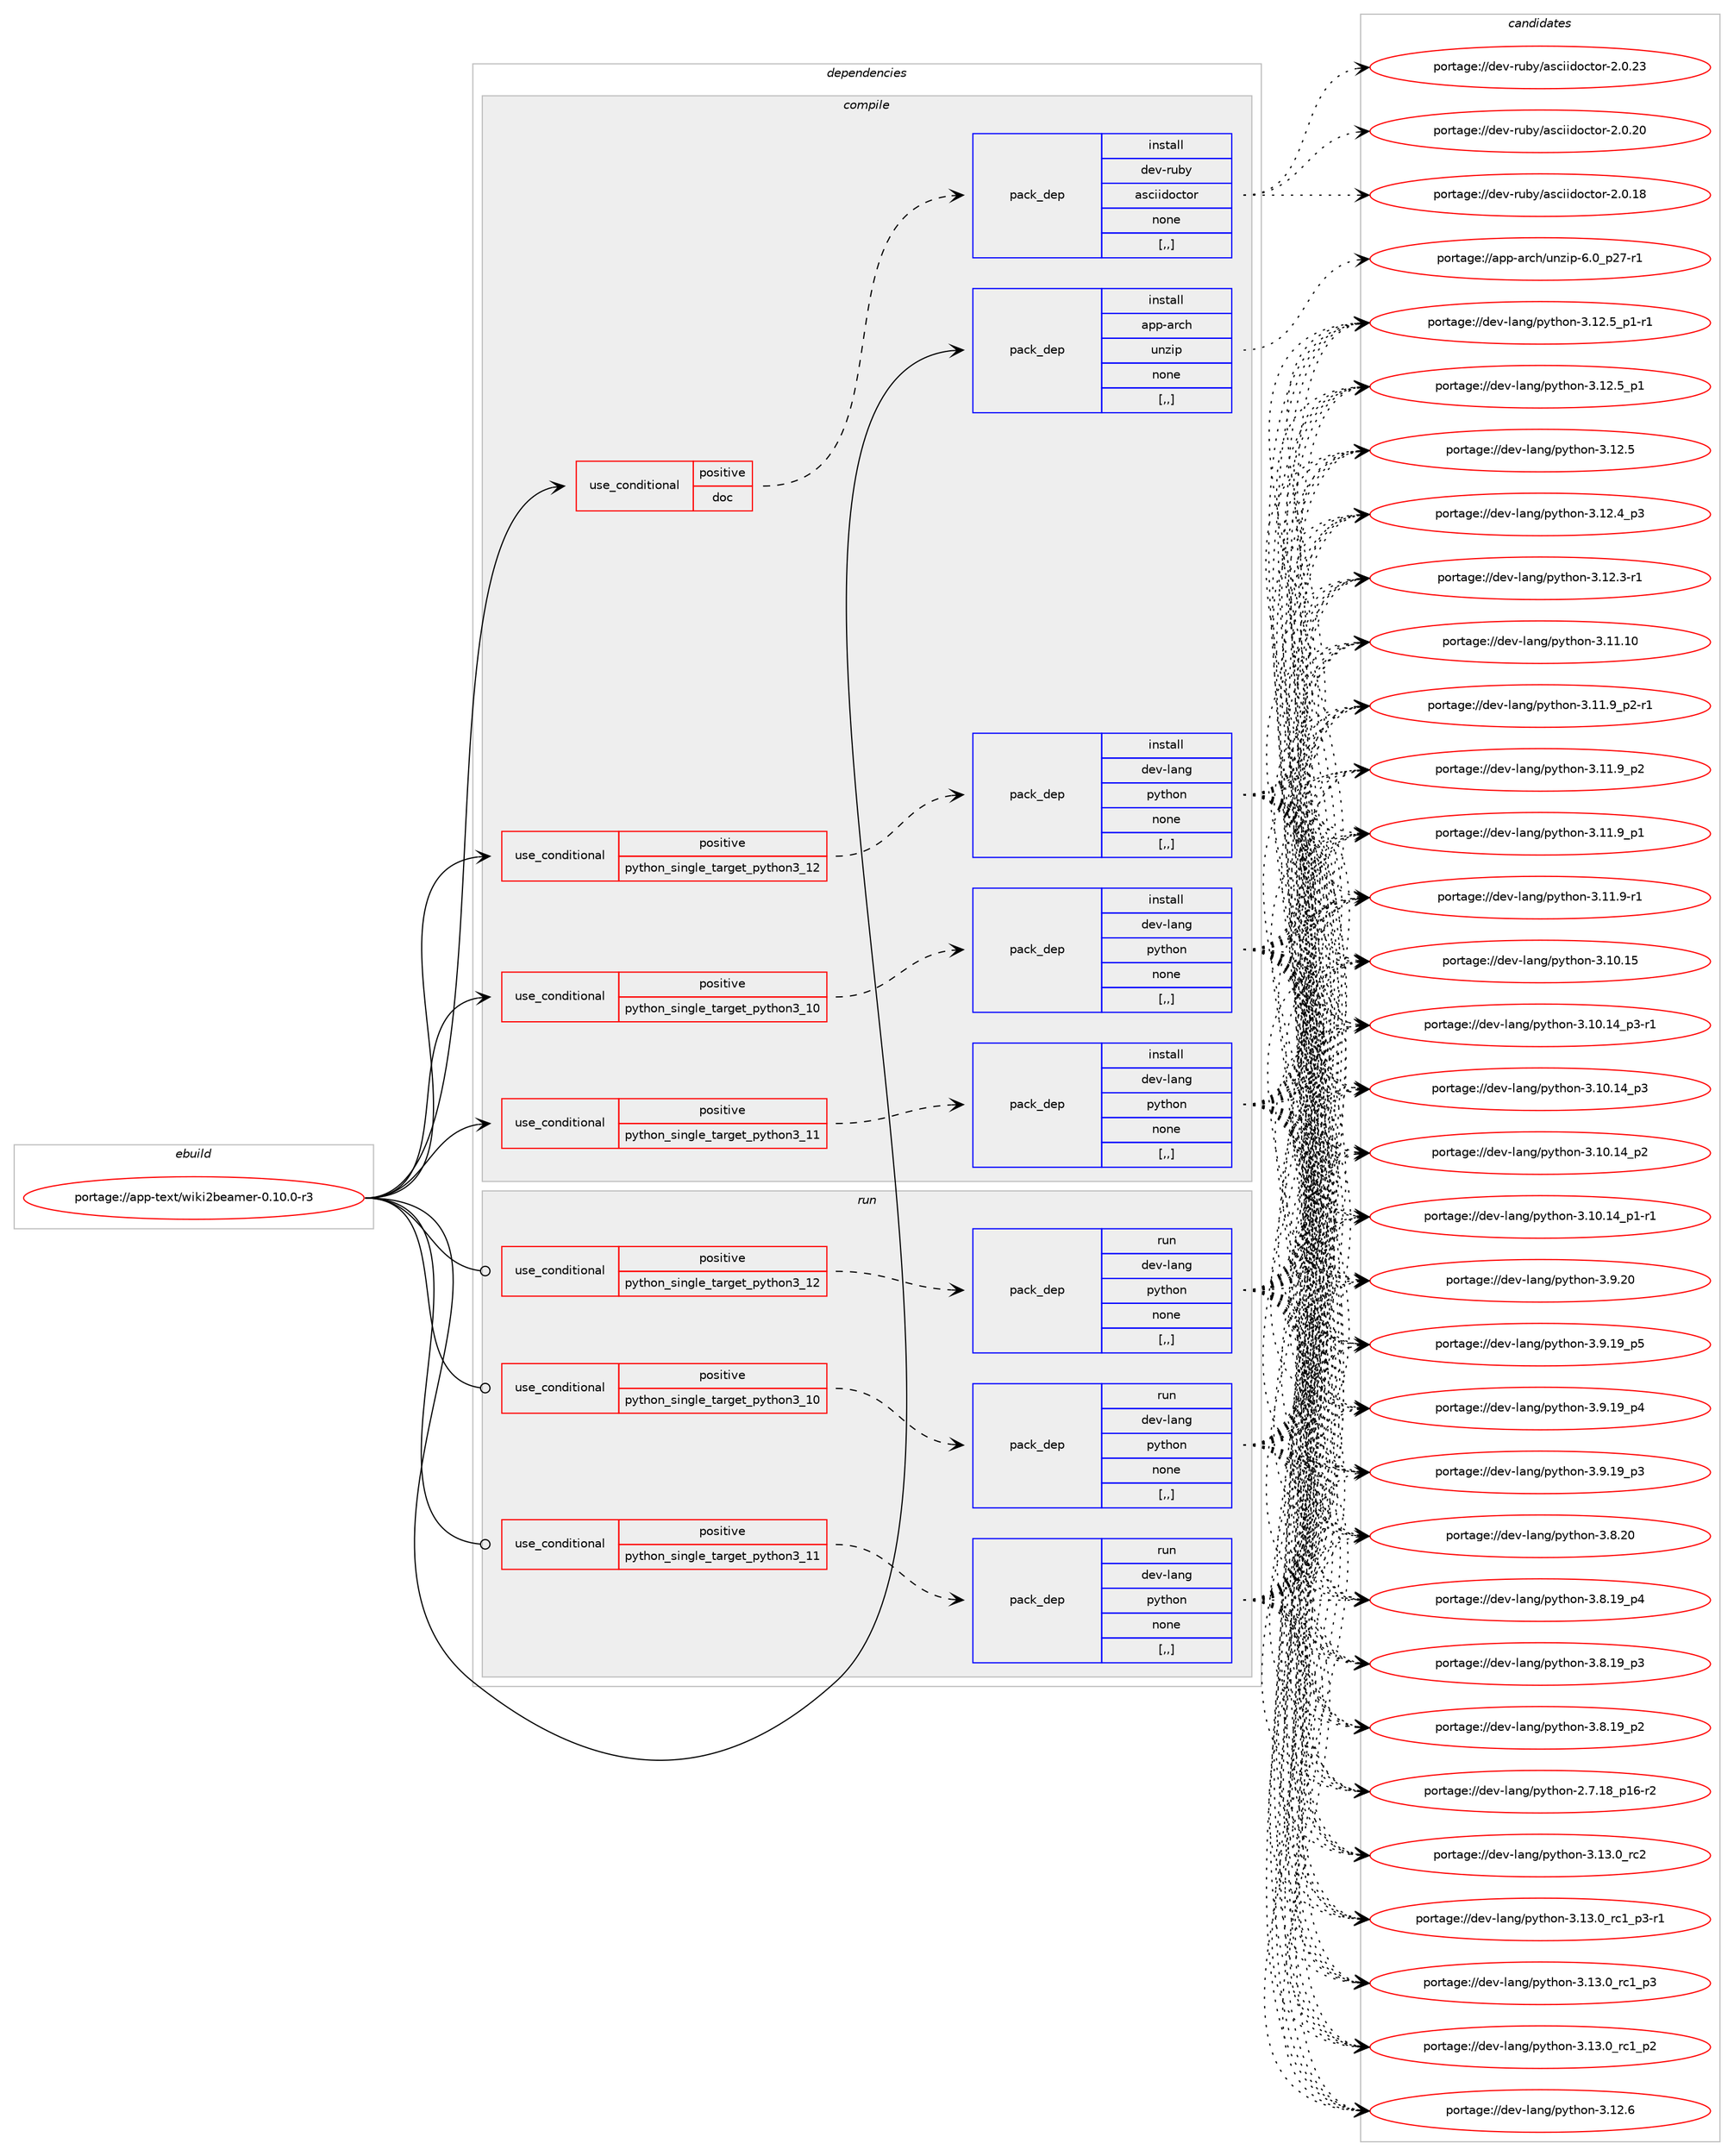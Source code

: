 digraph prolog {

# *************
# Graph options
# *************

newrank=true;
concentrate=true;
compound=true;
graph [rankdir=LR,fontname=Helvetica,fontsize=10,ranksep=1.5];#, ranksep=2.5, nodesep=0.2];
edge  [arrowhead=vee];
node  [fontname=Helvetica,fontsize=10];

# **********
# The ebuild
# **********

subgraph cluster_leftcol {
color=gray;
label=<<i>ebuild</i>>;
id [label="portage://app-text/wiki2beamer-0.10.0-r3", color=red, width=4, href="../app-text/wiki2beamer-0.10.0-r3.svg"];
}

# ****************
# The dependencies
# ****************

subgraph cluster_midcol {
color=gray;
label=<<i>dependencies</i>>;
subgraph cluster_compile {
fillcolor="#eeeeee";
style=filled;
label=<<i>compile</i>>;
subgraph cond146011 {
dependency553511 [label=<<TABLE BORDER="0" CELLBORDER="1" CELLSPACING="0" CELLPADDING="4"><TR><TD ROWSPAN="3" CELLPADDING="10">use_conditional</TD></TR><TR><TD>positive</TD></TR><TR><TD>doc</TD></TR></TABLE>>, shape=none, color=red];
subgraph pack403390 {
dependency553512 [label=<<TABLE BORDER="0" CELLBORDER="1" CELLSPACING="0" CELLPADDING="4" WIDTH="220"><TR><TD ROWSPAN="6" CELLPADDING="30">pack_dep</TD></TR><TR><TD WIDTH="110">install</TD></TR><TR><TD>dev-ruby</TD></TR><TR><TD>asciidoctor</TD></TR><TR><TD>none</TD></TR><TR><TD>[,,]</TD></TR></TABLE>>, shape=none, color=blue];
}
dependency553511:e -> dependency553512:w [weight=20,style="dashed",arrowhead="vee"];
}
id:e -> dependency553511:w [weight=20,style="solid",arrowhead="vee"];
subgraph cond146012 {
dependency553513 [label=<<TABLE BORDER="0" CELLBORDER="1" CELLSPACING="0" CELLPADDING="4"><TR><TD ROWSPAN="3" CELLPADDING="10">use_conditional</TD></TR><TR><TD>positive</TD></TR><TR><TD>python_single_target_python3_10</TD></TR></TABLE>>, shape=none, color=red];
subgraph pack403391 {
dependency553514 [label=<<TABLE BORDER="0" CELLBORDER="1" CELLSPACING="0" CELLPADDING="4" WIDTH="220"><TR><TD ROWSPAN="6" CELLPADDING="30">pack_dep</TD></TR><TR><TD WIDTH="110">install</TD></TR><TR><TD>dev-lang</TD></TR><TR><TD>python</TD></TR><TR><TD>none</TD></TR><TR><TD>[,,]</TD></TR></TABLE>>, shape=none, color=blue];
}
dependency553513:e -> dependency553514:w [weight=20,style="dashed",arrowhead="vee"];
}
id:e -> dependency553513:w [weight=20,style="solid",arrowhead="vee"];
subgraph cond146013 {
dependency553515 [label=<<TABLE BORDER="0" CELLBORDER="1" CELLSPACING="0" CELLPADDING="4"><TR><TD ROWSPAN="3" CELLPADDING="10">use_conditional</TD></TR><TR><TD>positive</TD></TR><TR><TD>python_single_target_python3_11</TD></TR></TABLE>>, shape=none, color=red];
subgraph pack403392 {
dependency553516 [label=<<TABLE BORDER="0" CELLBORDER="1" CELLSPACING="0" CELLPADDING="4" WIDTH="220"><TR><TD ROWSPAN="6" CELLPADDING="30">pack_dep</TD></TR><TR><TD WIDTH="110">install</TD></TR><TR><TD>dev-lang</TD></TR><TR><TD>python</TD></TR><TR><TD>none</TD></TR><TR><TD>[,,]</TD></TR></TABLE>>, shape=none, color=blue];
}
dependency553515:e -> dependency553516:w [weight=20,style="dashed",arrowhead="vee"];
}
id:e -> dependency553515:w [weight=20,style="solid",arrowhead="vee"];
subgraph cond146014 {
dependency553517 [label=<<TABLE BORDER="0" CELLBORDER="1" CELLSPACING="0" CELLPADDING="4"><TR><TD ROWSPAN="3" CELLPADDING="10">use_conditional</TD></TR><TR><TD>positive</TD></TR><TR><TD>python_single_target_python3_12</TD></TR></TABLE>>, shape=none, color=red];
subgraph pack403393 {
dependency553518 [label=<<TABLE BORDER="0" CELLBORDER="1" CELLSPACING="0" CELLPADDING="4" WIDTH="220"><TR><TD ROWSPAN="6" CELLPADDING="30">pack_dep</TD></TR><TR><TD WIDTH="110">install</TD></TR><TR><TD>dev-lang</TD></TR><TR><TD>python</TD></TR><TR><TD>none</TD></TR><TR><TD>[,,]</TD></TR></TABLE>>, shape=none, color=blue];
}
dependency553517:e -> dependency553518:w [weight=20,style="dashed",arrowhead="vee"];
}
id:e -> dependency553517:w [weight=20,style="solid",arrowhead="vee"];
subgraph pack403394 {
dependency553519 [label=<<TABLE BORDER="0" CELLBORDER="1" CELLSPACING="0" CELLPADDING="4" WIDTH="220"><TR><TD ROWSPAN="6" CELLPADDING="30">pack_dep</TD></TR><TR><TD WIDTH="110">install</TD></TR><TR><TD>app-arch</TD></TR><TR><TD>unzip</TD></TR><TR><TD>none</TD></TR><TR><TD>[,,]</TD></TR></TABLE>>, shape=none, color=blue];
}
id:e -> dependency553519:w [weight=20,style="solid",arrowhead="vee"];
}
subgraph cluster_compileandrun {
fillcolor="#eeeeee";
style=filled;
label=<<i>compile and run</i>>;
}
subgraph cluster_run {
fillcolor="#eeeeee";
style=filled;
label=<<i>run</i>>;
subgraph cond146015 {
dependency553520 [label=<<TABLE BORDER="0" CELLBORDER="1" CELLSPACING="0" CELLPADDING="4"><TR><TD ROWSPAN="3" CELLPADDING="10">use_conditional</TD></TR><TR><TD>positive</TD></TR><TR><TD>python_single_target_python3_10</TD></TR></TABLE>>, shape=none, color=red];
subgraph pack403395 {
dependency553521 [label=<<TABLE BORDER="0" CELLBORDER="1" CELLSPACING="0" CELLPADDING="4" WIDTH="220"><TR><TD ROWSPAN="6" CELLPADDING="30">pack_dep</TD></TR><TR><TD WIDTH="110">run</TD></TR><TR><TD>dev-lang</TD></TR><TR><TD>python</TD></TR><TR><TD>none</TD></TR><TR><TD>[,,]</TD></TR></TABLE>>, shape=none, color=blue];
}
dependency553520:e -> dependency553521:w [weight=20,style="dashed",arrowhead="vee"];
}
id:e -> dependency553520:w [weight=20,style="solid",arrowhead="odot"];
subgraph cond146016 {
dependency553522 [label=<<TABLE BORDER="0" CELLBORDER="1" CELLSPACING="0" CELLPADDING="4"><TR><TD ROWSPAN="3" CELLPADDING="10">use_conditional</TD></TR><TR><TD>positive</TD></TR><TR><TD>python_single_target_python3_11</TD></TR></TABLE>>, shape=none, color=red];
subgraph pack403396 {
dependency553523 [label=<<TABLE BORDER="0" CELLBORDER="1" CELLSPACING="0" CELLPADDING="4" WIDTH="220"><TR><TD ROWSPAN="6" CELLPADDING="30">pack_dep</TD></TR><TR><TD WIDTH="110">run</TD></TR><TR><TD>dev-lang</TD></TR><TR><TD>python</TD></TR><TR><TD>none</TD></TR><TR><TD>[,,]</TD></TR></TABLE>>, shape=none, color=blue];
}
dependency553522:e -> dependency553523:w [weight=20,style="dashed",arrowhead="vee"];
}
id:e -> dependency553522:w [weight=20,style="solid",arrowhead="odot"];
subgraph cond146017 {
dependency553524 [label=<<TABLE BORDER="0" CELLBORDER="1" CELLSPACING="0" CELLPADDING="4"><TR><TD ROWSPAN="3" CELLPADDING="10">use_conditional</TD></TR><TR><TD>positive</TD></TR><TR><TD>python_single_target_python3_12</TD></TR></TABLE>>, shape=none, color=red];
subgraph pack403397 {
dependency553525 [label=<<TABLE BORDER="0" CELLBORDER="1" CELLSPACING="0" CELLPADDING="4" WIDTH="220"><TR><TD ROWSPAN="6" CELLPADDING="30">pack_dep</TD></TR><TR><TD WIDTH="110">run</TD></TR><TR><TD>dev-lang</TD></TR><TR><TD>python</TD></TR><TR><TD>none</TD></TR><TR><TD>[,,]</TD></TR></TABLE>>, shape=none, color=blue];
}
dependency553524:e -> dependency553525:w [weight=20,style="dashed",arrowhead="vee"];
}
id:e -> dependency553524:w [weight=20,style="solid",arrowhead="odot"];
}
}

# **************
# The candidates
# **************

subgraph cluster_choices {
rank=same;
color=gray;
label=<<i>candidates</i>>;

subgraph choice403390 {
color=black;
nodesep=1;
choice10010111845114117981214797115991051051001119911611111445504648465051 [label="portage://dev-ruby/asciidoctor-2.0.23", color=red, width=4,href="../dev-ruby/asciidoctor-2.0.23.svg"];
choice10010111845114117981214797115991051051001119911611111445504648465048 [label="portage://dev-ruby/asciidoctor-2.0.20", color=red, width=4,href="../dev-ruby/asciidoctor-2.0.20.svg"];
choice10010111845114117981214797115991051051001119911611111445504648464956 [label="portage://dev-ruby/asciidoctor-2.0.18", color=red, width=4,href="../dev-ruby/asciidoctor-2.0.18.svg"];
dependency553512:e -> choice10010111845114117981214797115991051051001119911611111445504648465051:w [style=dotted,weight="100"];
dependency553512:e -> choice10010111845114117981214797115991051051001119911611111445504648465048:w [style=dotted,weight="100"];
dependency553512:e -> choice10010111845114117981214797115991051051001119911611111445504648464956:w [style=dotted,weight="100"];
}
subgraph choice403391 {
color=black;
nodesep=1;
choice10010111845108971101034711212111610411111045514649514648951149950 [label="portage://dev-lang/python-3.13.0_rc2", color=red, width=4,href="../dev-lang/python-3.13.0_rc2.svg"];
choice1001011184510897110103471121211161041111104551464951464895114994995112514511449 [label="portage://dev-lang/python-3.13.0_rc1_p3-r1", color=red, width=4,href="../dev-lang/python-3.13.0_rc1_p3-r1.svg"];
choice100101118451089711010347112121116104111110455146495146489511499499511251 [label="portage://dev-lang/python-3.13.0_rc1_p3", color=red, width=4,href="../dev-lang/python-3.13.0_rc1_p3.svg"];
choice100101118451089711010347112121116104111110455146495146489511499499511250 [label="portage://dev-lang/python-3.13.0_rc1_p2", color=red, width=4,href="../dev-lang/python-3.13.0_rc1_p2.svg"];
choice10010111845108971101034711212111610411111045514649504654 [label="portage://dev-lang/python-3.12.6", color=red, width=4,href="../dev-lang/python-3.12.6.svg"];
choice1001011184510897110103471121211161041111104551464950465395112494511449 [label="portage://dev-lang/python-3.12.5_p1-r1", color=red, width=4,href="../dev-lang/python-3.12.5_p1-r1.svg"];
choice100101118451089711010347112121116104111110455146495046539511249 [label="portage://dev-lang/python-3.12.5_p1", color=red, width=4,href="../dev-lang/python-3.12.5_p1.svg"];
choice10010111845108971101034711212111610411111045514649504653 [label="portage://dev-lang/python-3.12.5", color=red, width=4,href="../dev-lang/python-3.12.5.svg"];
choice100101118451089711010347112121116104111110455146495046529511251 [label="portage://dev-lang/python-3.12.4_p3", color=red, width=4,href="../dev-lang/python-3.12.4_p3.svg"];
choice100101118451089711010347112121116104111110455146495046514511449 [label="portage://dev-lang/python-3.12.3-r1", color=red, width=4,href="../dev-lang/python-3.12.3-r1.svg"];
choice1001011184510897110103471121211161041111104551464949464948 [label="portage://dev-lang/python-3.11.10", color=red, width=4,href="../dev-lang/python-3.11.10.svg"];
choice1001011184510897110103471121211161041111104551464949465795112504511449 [label="portage://dev-lang/python-3.11.9_p2-r1", color=red, width=4,href="../dev-lang/python-3.11.9_p2-r1.svg"];
choice100101118451089711010347112121116104111110455146494946579511250 [label="portage://dev-lang/python-3.11.9_p2", color=red, width=4,href="../dev-lang/python-3.11.9_p2.svg"];
choice100101118451089711010347112121116104111110455146494946579511249 [label="portage://dev-lang/python-3.11.9_p1", color=red, width=4,href="../dev-lang/python-3.11.9_p1.svg"];
choice100101118451089711010347112121116104111110455146494946574511449 [label="portage://dev-lang/python-3.11.9-r1", color=red, width=4,href="../dev-lang/python-3.11.9-r1.svg"];
choice1001011184510897110103471121211161041111104551464948464953 [label="portage://dev-lang/python-3.10.15", color=red, width=4,href="../dev-lang/python-3.10.15.svg"];
choice100101118451089711010347112121116104111110455146494846495295112514511449 [label="portage://dev-lang/python-3.10.14_p3-r1", color=red, width=4,href="../dev-lang/python-3.10.14_p3-r1.svg"];
choice10010111845108971101034711212111610411111045514649484649529511251 [label="portage://dev-lang/python-3.10.14_p3", color=red, width=4,href="../dev-lang/python-3.10.14_p3.svg"];
choice10010111845108971101034711212111610411111045514649484649529511250 [label="portage://dev-lang/python-3.10.14_p2", color=red, width=4,href="../dev-lang/python-3.10.14_p2.svg"];
choice100101118451089711010347112121116104111110455146494846495295112494511449 [label="portage://dev-lang/python-3.10.14_p1-r1", color=red, width=4,href="../dev-lang/python-3.10.14_p1-r1.svg"];
choice10010111845108971101034711212111610411111045514657465048 [label="portage://dev-lang/python-3.9.20", color=red, width=4,href="../dev-lang/python-3.9.20.svg"];
choice100101118451089711010347112121116104111110455146574649579511253 [label="portage://dev-lang/python-3.9.19_p5", color=red, width=4,href="../dev-lang/python-3.9.19_p5.svg"];
choice100101118451089711010347112121116104111110455146574649579511252 [label="portage://dev-lang/python-3.9.19_p4", color=red, width=4,href="../dev-lang/python-3.9.19_p4.svg"];
choice100101118451089711010347112121116104111110455146574649579511251 [label="portage://dev-lang/python-3.9.19_p3", color=red, width=4,href="../dev-lang/python-3.9.19_p3.svg"];
choice10010111845108971101034711212111610411111045514656465048 [label="portage://dev-lang/python-3.8.20", color=red, width=4,href="../dev-lang/python-3.8.20.svg"];
choice100101118451089711010347112121116104111110455146564649579511252 [label="portage://dev-lang/python-3.8.19_p4", color=red, width=4,href="../dev-lang/python-3.8.19_p4.svg"];
choice100101118451089711010347112121116104111110455146564649579511251 [label="portage://dev-lang/python-3.8.19_p3", color=red, width=4,href="../dev-lang/python-3.8.19_p3.svg"];
choice100101118451089711010347112121116104111110455146564649579511250 [label="portage://dev-lang/python-3.8.19_p2", color=red, width=4,href="../dev-lang/python-3.8.19_p2.svg"];
choice100101118451089711010347112121116104111110455046554649569511249544511450 [label="portage://dev-lang/python-2.7.18_p16-r2", color=red, width=4,href="../dev-lang/python-2.7.18_p16-r2.svg"];
dependency553514:e -> choice10010111845108971101034711212111610411111045514649514648951149950:w [style=dotted,weight="100"];
dependency553514:e -> choice1001011184510897110103471121211161041111104551464951464895114994995112514511449:w [style=dotted,weight="100"];
dependency553514:e -> choice100101118451089711010347112121116104111110455146495146489511499499511251:w [style=dotted,weight="100"];
dependency553514:e -> choice100101118451089711010347112121116104111110455146495146489511499499511250:w [style=dotted,weight="100"];
dependency553514:e -> choice10010111845108971101034711212111610411111045514649504654:w [style=dotted,weight="100"];
dependency553514:e -> choice1001011184510897110103471121211161041111104551464950465395112494511449:w [style=dotted,weight="100"];
dependency553514:e -> choice100101118451089711010347112121116104111110455146495046539511249:w [style=dotted,weight="100"];
dependency553514:e -> choice10010111845108971101034711212111610411111045514649504653:w [style=dotted,weight="100"];
dependency553514:e -> choice100101118451089711010347112121116104111110455146495046529511251:w [style=dotted,weight="100"];
dependency553514:e -> choice100101118451089711010347112121116104111110455146495046514511449:w [style=dotted,weight="100"];
dependency553514:e -> choice1001011184510897110103471121211161041111104551464949464948:w [style=dotted,weight="100"];
dependency553514:e -> choice1001011184510897110103471121211161041111104551464949465795112504511449:w [style=dotted,weight="100"];
dependency553514:e -> choice100101118451089711010347112121116104111110455146494946579511250:w [style=dotted,weight="100"];
dependency553514:e -> choice100101118451089711010347112121116104111110455146494946579511249:w [style=dotted,weight="100"];
dependency553514:e -> choice100101118451089711010347112121116104111110455146494946574511449:w [style=dotted,weight="100"];
dependency553514:e -> choice1001011184510897110103471121211161041111104551464948464953:w [style=dotted,weight="100"];
dependency553514:e -> choice100101118451089711010347112121116104111110455146494846495295112514511449:w [style=dotted,weight="100"];
dependency553514:e -> choice10010111845108971101034711212111610411111045514649484649529511251:w [style=dotted,weight="100"];
dependency553514:e -> choice10010111845108971101034711212111610411111045514649484649529511250:w [style=dotted,weight="100"];
dependency553514:e -> choice100101118451089711010347112121116104111110455146494846495295112494511449:w [style=dotted,weight="100"];
dependency553514:e -> choice10010111845108971101034711212111610411111045514657465048:w [style=dotted,weight="100"];
dependency553514:e -> choice100101118451089711010347112121116104111110455146574649579511253:w [style=dotted,weight="100"];
dependency553514:e -> choice100101118451089711010347112121116104111110455146574649579511252:w [style=dotted,weight="100"];
dependency553514:e -> choice100101118451089711010347112121116104111110455146574649579511251:w [style=dotted,weight="100"];
dependency553514:e -> choice10010111845108971101034711212111610411111045514656465048:w [style=dotted,weight="100"];
dependency553514:e -> choice100101118451089711010347112121116104111110455146564649579511252:w [style=dotted,weight="100"];
dependency553514:e -> choice100101118451089711010347112121116104111110455146564649579511251:w [style=dotted,weight="100"];
dependency553514:e -> choice100101118451089711010347112121116104111110455146564649579511250:w [style=dotted,weight="100"];
dependency553514:e -> choice100101118451089711010347112121116104111110455046554649569511249544511450:w [style=dotted,weight="100"];
}
subgraph choice403392 {
color=black;
nodesep=1;
choice10010111845108971101034711212111610411111045514649514648951149950 [label="portage://dev-lang/python-3.13.0_rc2", color=red, width=4,href="../dev-lang/python-3.13.0_rc2.svg"];
choice1001011184510897110103471121211161041111104551464951464895114994995112514511449 [label="portage://dev-lang/python-3.13.0_rc1_p3-r1", color=red, width=4,href="../dev-lang/python-3.13.0_rc1_p3-r1.svg"];
choice100101118451089711010347112121116104111110455146495146489511499499511251 [label="portage://dev-lang/python-3.13.0_rc1_p3", color=red, width=4,href="../dev-lang/python-3.13.0_rc1_p3.svg"];
choice100101118451089711010347112121116104111110455146495146489511499499511250 [label="portage://dev-lang/python-3.13.0_rc1_p2", color=red, width=4,href="../dev-lang/python-3.13.0_rc1_p2.svg"];
choice10010111845108971101034711212111610411111045514649504654 [label="portage://dev-lang/python-3.12.6", color=red, width=4,href="../dev-lang/python-3.12.6.svg"];
choice1001011184510897110103471121211161041111104551464950465395112494511449 [label="portage://dev-lang/python-3.12.5_p1-r1", color=red, width=4,href="../dev-lang/python-3.12.5_p1-r1.svg"];
choice100101118451089711010347112121116104111110455146495046539511249 [label="portage://dev-lang/python-3.12.5_p1", color=red, width=4,href="../dev-lang/python-3.12.5_p1.svg"];
choice10010111845108971101034711212111610411111045514649504653 [label="portage://dev-lang/python-3.12.5", color=red, width=4,href="../dev-lang/python-3.12.5.svg"];
choice100101118451089711010347112121116104111110455146495046529511251 [label="portage://dev-lang/python-3.12.4_p3", color=red, width=4,href="../dev-lang/python-3.12.4_p3.svg"];
choice100101118451089711010347112121116104111110455146495046514511449 [label="portage://dev-lang/python-3.12.3-r1", color=red, width=4,href="../dev-lang/python-3.12.3-r1.svg"];
choice1001011184510897110103471121211161041111104551464949464948 [label="portage://dev-lang/python-3.11.10", color=red, width=4,href="../dev-lang/python-3.11.10.svg"];
choice1001011184510897110103471121211161041111104551464949465795112504511449 [label="portage://dev-lang/python-3.11.9_p2-r1", color=red, width=4,href="../dev-lang/python-3.11.9_p2-r1.svg"];
choice100101118451089711010347112121116104111110455146494946579511250 [label="portage://dev-lang/python-3.11.9_p2", color=red, width=4,href="../dev-lang/python-3.11.9_p2.svg"];
choice100101118451089711010347112121116104111110455146494946579511249 [label="portage://dev-lang/python-3.11.9_p1", color=red, width=4,href="../dev-lang/python-3.11.9_p1.svg"];
choice100101118451089711010347112121116104111110455146494946574511449 [label="portage://dev-lang/python-3.11.9-r1", color=red, width=4,href="../dev-lang/python-3.11.9-r1.svg"];
choice1001011184510897110103471121211161041111104551464948464953 [label="portage://dev-lang/python-3.10.15", color=red, width=4,href="../dev-lang/python-3.10.15.svg"];
choice100101118451089711010347112121116104111110455146494846495295112514511449 [label="portage://dev-lang/python-3.10.14_p3-r1", color=red, width=4,href="../dev-lang/python-3.10.14_p3-r1.svg"];
choice10010111845108971101034711212111610411111045514649484649529511251 [label="portage://dev-lang/python-3.10.14_p3", color=red, width=4,href="../dev-lang/python-3.10.14_p3.svg"];
choice10010111845108971101034711212111610411111045514649484649529511250 [label="portage://dev-lang/python-3.10.14_p2", color=red, width=4,href="../dev-lang/python-3.10.14_p2.svg"];
choice100101118451089711010347112121116104111110455146494846495295112494511449 [label="portage://dev-lang/python-3.10.14_p1-r1", color=red, width=4,href="../dev-lang/python-3.10.14_p1-r1.svg"];
choice10010111845108971101034711212111610411111045514657465048 [label="portage://dev-lang/python-3.9.20", color=red, width=4,href="../dev-lang/python-3.9.20.svg"];
choice100101118451089711010347112121116104111110455146574649579511253 [label="portage://dev-lang/python-3.9.19_p5", color=red, width=4,href="../dev-lang/python-3.9.19_p5.svg"];
choice100101118451089711010347112121116104111110455146574649579511252 [label="portage://dev-lang/python-3.9.19_p4", color=red, width=4,href="../dev-lang/python-3.9.19_p4.svg"];
choice100101118451089711010347112121116104111110455146574649579511251 [label="portage://dev-lang/python-3.9.19_p3", color=red, width=4,href="../dev-lang/python-3.9.19_p3.svg"];
choice10010111845108971101034711212111610411111045514656465048 [label="portage://dev-lang/python-3.8.20", color=red, width=4,href="../dev-lang/python-3.8.20.svg"];
choice100101118451089711010347112121116104111110455146564649579511252 [label="portage://dev-lang/python-3.8.19_p4", color=red, width=4,href="../dev-lang/python-3.8.19_p4.svg"];
choice100101118451089711010347112121116104111110455146564649579511251 [label="portage://dev-lang/python-3.8.19_p3", color=red, width=4,href="../dev-lang/python-3.8.19_p3.svg"];
choice100101118451089711010347112121116104111110455146564649579511250 [label="portage://dev-lang/python-3.8.19_p2", color=red, width=4,href="../dev-lang/python-3.8.19_p2.svg"];
choice100101118451089711010347112121116104111110455046554649569511249544511450 [label="portage://dev-lang/python-2.7.18_p16-r2", color=red, width=4,href="../dev-lang/python-2.7.18_p16-r2.svg"];
dependency553516:e -> choice10010111845108971101034711212111610411111045514649514648951149950:w [style=dotted,weight="100"];
dependency553516:e -> choice1001011184510897110103471121211161041111104551464951464895114994995112514511449:w [style=dotted,weight="100"];
dependency553516:e -> choice100101118451089711010347112121116104111110455146495146489511499499511251:w [style=dotted,weight="100"];
dependency553516:e -> choice100101118451089711010347112121116104111110455146495146489511499499511250:w [style=dotted,weight="100"];
dependency553516:e -> choice10010111845108971101034711212111610411111045514649504654:w [style=dotted,weight="100"];
dependency553516:e -> choice1001011184510897110103471121211161041111104551464950465395112494511449:w [style=dotted,weight="100"];
dependency553516:e -> choice100101118451089711010347112121116104111110455146495046539511249:w [style=dotted,weight="100"];
dependency553516:e -> choice10010111845108971101034711212111610411111045514649504653:w [style=dotted,weight="100"];
dependency553516:e -> choice100101118451089711010347112121116104111110455146495046529511251:w [style=dotted,weight="100"];
dependency553516:e -> choice100101118451089711010347112121116104111110455146495046514511449:w [style=dotted,weight="100"];
dependency553516:e -> choice1001011184510897110103471121211161041111104551464949464948:w [style=dotted,weight="100"];
dependency553516:e -> choice1001011184510897110103471121211161041111104551464949465795112504511449:w [style=dotted,weight="100"];
dependency553516:e -> choice100101118451089711010347112121116104111110455146494946579511250:w [style=dotted,weight="100"];
dependency553516:e -> choice100101118451089711010347112121116104111110455146494946579511249:w [style=dotted,weight="100"];
dependency553516:e -> choice100101118451089711010347112121116104111110455146494946574511449:w [style=dotted,weight="100"];
dependency553516:e -> choice1001011184510897110103471121211161041111104551464948464953:w [style=dotted,weight="100"];
dependency553516:e -> choice100101118451089711010347112121116104111110455146494846495295112514511449:w [style=dotted,weight="100"];
dependency553516:e -> choice10010111845108971101034711212111610411111045514649484649529511251:w [style=dotted,weight="100"];
dependency553516:e -> choice10010111845108971101034711212111610411111045514649484649529511250:w [style=dotted,weight="100"];
dependency553516:e -> choice100101118451089711010347112121116104111110455146494846495295112494511449:w [style=dotted,weight="100"];
dependency553516:e -> choice10010111845108971101034711212111610411111045514657465048:w [style=dotted,weight="100"];
dependency553516:e -> choice100101118451089711010347112121116104111110455146574649579511253:w [style=dotted,weight="100"];
dependency553516:e -> choice100101118451089711010347112121116104111110455146574649579511252:w [style=dotted,weight="100"];
dependency553516:e -> choice100101118451089711010347112121116104111110455146574649579511251:w [style=dotted,weight="100"];
dependency553516:e -> choice10010111845108971101034711212111610411111045514656465048:w [style=dotted,weight="100"];
dependency553516:e -> choice100101118451089711010347112121116104111110455146564649579511252:w [style=dotted,weight="100"];
dependency553516:e -> choice100101118451089711010347112121116104111110455146564649579511251:w [style=dotted,weight="100"];
dependency553516:e -> choice100101118451089711010347112121116104111110455146564649579511250:w [style=dotted,weight="100"];
dependency553516:e -> choice100101118451089711010347112121116104111110455046554649569511249544511450:w [style=dotted,weight="100"];
}
subgraph choice403393 {
color=black;
nodesep=1;
choice10010111845108971101034711212111610411111045514649514648951149950 [label="portage://dev-lang/python-3.13.0_rc2", color=red, width=4,href="../dev-lang/python-3.13.0_rc2.svg"];
choice1001011184510897110103471121211161041111104551464951464895114994995112514511449 [label="portage://dev-lang/python-3.13.0_rc1_p3-r1", color=red, width=4,href="../dev-lang/python-3.13.0_rc1_p3-r1.svg"];
choice100101118451089711010347112121116104111110455146495146489511499499511251 [label="portage://dev-lang/python-3.13.0_rc1_p3", color=red, width=4,href="../dev-lang/python-3.13.0_rc1_p3.svg"];
choice100101118451089711010347112121116104111110455146495146489511499499511250 [label="portage://dev-lang/python-3.13.0_rc1_p2", color=red, width=4,href="../dev-lang/python-3.13.0_rc1_p2.svg"];
choice10010111845108971101034711212111610411111045514649504654 [label="portage://dev-lang/python-3.12.6", color=red, width=4,href="../dev-lang/python-3.12.6.svg"];
choice1001011184510897110103471121211161041111104551464950465395112494511449 [label="portage://dev-lang/python-3.12.5_p1-r1", color=red, width=4,href="../dev-lang/python-3.12.5_p1-r1.svg"];
choice100101118451089711010347112121116104111110455146495046539511249 [label="portage://dev-lang/python-3.12.5_p1", color=red, width=4,href="../dev-lang/python-3.12.5_p1.svg"];
choice10010111845108971101034711212111610411111045514649504653 [label="portage://dev-lang/python-3.12.5", color=red, width=4,href="../dev-lang/python-3.12.5.svg"];
choice100101118451089711010347112121116104111110455146495046529511251 [label="portage://dev-lang/python-3.12.4_p3", color=red, width=4,href="../dev-lang/python-3.12.4_p3.svg"];
choice100101118451089711010347112121116104111110455146495046514511449 [label="portage://dev-lang/python-3.12.3-r1", color=red, width=4,href="../dev-lang/python-3.12.3-r1.svg"];
choice1001011184510897110103471121211161041111104551464949464948 [label="portage://dev-lang/python-3.11.10", color=red, width=4,href="../dev-lang/python-3.11.10.svg"];
choice1001011184510897110103471121211161041111104551464949465795112504511449 [label="portage://dev-lang/python-3.11.9_p2-r1", color=red, width=4,href="../dev-lang/python-3.11.9_p2-r1.svg"];
choice100101118451089711010347112121116104111110455146494946579511250 [label="portage://dev-lang/python-3.11.9_p2", color=red, width=4,href="../dev-lang/python-3.11.9_p2.svg"];
choice100101118451089711010347112121116104111110455146494946579511249 [label="portage://dev-lang/python-3.11.9_p1", color=red, width=4,href="../dev-lang/python-3.11.9_p1.svg"];
choice100101118451089711010347112121116104111110455146494946574511449 [label="portage://dev-lang/python-3.11.9-r1", color=red, width=4,href="../dev-lang/python-3.11.9-r1.svg"];
choice1001011184510897110103471121211161041111104551464948464953 [label="portage://dev-lang/python-3.10.15", color=red, width=4,href="../dev-lang/python-3.10.15.svg"];
choice100101118451089711010347112121116104111110455146494846495295112514511449 [label="portage://dev-lang/python-3.10.14_p3-r1", color=red, width=4,href="../dev-lang/python-3.10.14_p3-r1.svg"];
choice10010111845108971101034711212111610411111045514649484649529511251 [label="portage://dev-lang/python-3.10.14_p3", color=red, width=4,href="../dev-lang/python-3.10.14_p3.svg"];
choice10010111845108971101034711212111610411111045514649484649529511250 [label="portage://dev-lang/python-3.10.14_p2", color=red, width=4,href="../dev-lang/python-3.10.14_p2.svg"];
choice100101118451089711010347112121116104111110455146494846495295112494511449 [label="portage://dev-lang/python-3.10.14_p1-r1", color=red, width=4,href="../dev-lang/python-3.10.14_p1-r1.svg"];
choice10010111845108971101034711212111610411111045514657465048 [label="portage://dev-lang/python-3.9.20", color=red, width=4,href="../dev-lang/python-3.9.20.svg"];
choice100101118451089711010347112121116104111110455146574649579511253 [label="portage://dev-lang/python-3.9.19_p5", color=red, width=4,href="../dev-lang/python-3.9.19_p5.svg"];
choice100101118451089711010347112121116104111110455146574649579511252 [label="portage://dev-lang/python-3.9.19_p4", color=red, width=4,href="../dev-lang/python-3.9.19_p4.svg"];
choice100101118451089711010347112121116104111110455146574649579511251 [label="portage://dev-lang/python-3.9.19_p3", color=red, width=4,href="../dev-lang/python-3.9.19_p3.svg"];
choice10010111845108971101034711212111610411111045514656465048 [label="portage://dev-lang/python-3.8.20", color=red, width=4,href="../dev-lang/python-3.8.20.svg"];
choice100101118451089711010347112121116104111110455146564649579511252 [label="portage://dev-lang/python-3.8.19_p4", color=red, width=4,href="../dev-lang/python-3.8.19_p4.svg"];
choice100101118451089711010347112121116104111110455146564649579511251 [label="portage://dev-lang/python-3.8.19_p3", color=red, width=4,href="../dev-lang/python-3.8.19_p3.svg"];
choice100101118451089711010347112121116104111110455146564649579511250 [label="portage://dev-lang/python-3.8.19_p2", color=red, width=4,href="../dev-lang/python-3.8.19_p2.svg"];
choice100101118451089711010347112121116104111110455046554649569511249544511450 [label="portage://dev-lang/python-2.7.18_p16-r2", color=red, width=4,href="../dev-lang/python-2.7.18_p16-r2.svg"];
dependency553518:e -> choice10010111845108971101034711212111610411111045514649514648951149950:w [style=dotted,weight="100"];
dependency553518:e -> choice1001011184510897110103471121211161041111104551464951464895114994995112514511449:w [style=dotted,weight="100"];
dependency553518:e -> choice100101118451089711010347112121116104111110455146495146489511499499511251:w [style=dotted,weight="100"];
dependency553518:e -> choice100101118451089711010347112121116104111110455146495146489511499499511250:w [style=dotted,weight="100"];
dependency553518:e -> choice10010111845108971101034711212111610411111045514649504654:w [style=dotted,weight="100"];
dependency553518:e -> choice1001011184510897110103471121211161041111104551464950465395112494511449:w [style=dotted,weight="100"];
dependency553518:e -> choice100101118451089711010347112121116104111110455146495046539511249:w [style=dotted,weight="100"];
dependency553518:e -> choice10010111845108971101034711212111610411111045514649504653:w [style=dotted,weight="100"];
dependency553518:e -> choice100101118451089711010347112121116104111110455146495046529511251:w [style=dotted,weight="100"];
dependency553518:e -> choice100101118451089711010347112121116104111110455146495046514511449:w [style=dotted,weight="100"];
dependency553518:e -> choice1001011184510897110103471121211161041111104551464949464948:w [style=dotted,weight="100"];
dependency553518:e -> choice1001011184510897110103471121211161041111104551464949465795112504511449:w [style=dotted,weight="100"];
dependency553518:e -> choice100101118451089711010347112121116104111110455146494946579511250:w [style=dotted,weight="100"];
dependency553518:e -> choice100101118451089711010347112121116104111110455146494946579511249:w [style=dotted,weight="100"];
dependency553518:e -> choice100101118451089711010347112121116104111110455146494946574511449:w [style=dotted,weight="100"];
dependency553518:e -> choice1001011184510897110103471121211161041111104551464948464953:w [style=dotted,weight="100"];
dependency553518:e -> choice100101118451089711010347112121116104111110455146494846495295112514511449:w [style=dotted,weight="100"];
dependency553518:e -> choice10010111845108971101034711212111610411111045514649484649529511251:w [style=dotted,weight="100"];
dependency553518:e -> choice10010111845108971101034711212111610411111045514649484649529511250:w [style=dotted,weight="100"];
dependency553518:e -> choice100101118451089711010347112121116104111110455146494846495295112494511449:w [style=dotted,weight="100"];
dependency553518:e -> choice10010111845108971101034711212111610411111045514657465048:w [style=dotted,weight="100"];
dependency553518:e -> choice100101118451089711010347112121116104111110455146574649579511253:w [style=dotted,weight="100"];
dependency553518:e -> choice100101118451089711010347112121116104111110455146574649579511252:w [style=dotted,weight="100"];
dependency553518:e -> choice100101118451089711010347112121116104111110455146574649579511251:w [style=dotted,weight="100"];
dependency553518:e -> choice10010111845108971101034711212111610411111045514656465048:w [style=dotted,weight="100"];
dependency553518:e -> choice100101118451089711010347112121116104111110455146564649579511252:w [style=dotted,weight="100"];
dependency553518:e -> choice100101118451089711010347112121116104111110455146564649579511251:w [style=dotted,weight="100"];
dependency553518:e -> choice100101118451089711010347112121116104111110455146564649579511250:w [style=dotted,weight="100"];
dependency553518:e -> choice100101118451089711010347112121116104111110455046554649569511249544511450:w [style=dotted,weight="100"];
}
subgraph choice403394 {
color=black;
nodesep=1;
choice9711211245971149910447117110122105112455446489511250554511449 [label="portage://app-arch/unzip-6.0_p27-r1", color=red, width=4,href="../app-arch/unzip-6.0_p27-r1.svg"];
dependency553519:e -> choice9711211245971149910447117110122105112455446489511250554511449:w [style=dotted,weight="100"];
}
subgraph choice403395 {
color=black;
nodesep=1;
choice10010111845108971101034711212111610411111045514649514648951149950 [label="portage://dev-lang/python-3.13.0_rc2", color=red, width=4,href="../dev-lang/python-3.13.0_rc2.svg"];
choice1001011184510897110103471121211161041111104551464951464895114994995112514511449 [label="portage://dev-lang/python-3.13.0_rc1_p3-r1", color=red, width=4,href="../dev-lang/python-3.13.0_rc1_p3-r1.svg"];
choice100101118451089711010347112121116104111110455146495146489511499499511251 [label="portage://dev-lang/python-3.13.0_rc1_p3", color=red, width=4,href="../dev-lang/python-3.13.0_rc1_p3.svg"];
choice100101118451089711010347112121116104111110455146495146489511499499511250 [label="portage://dev-lang/python-3.13.0_rc1_p2", color=red, width=4,href="../dev-lang/python-3.13.0_rc1_p2.svg"];
choice10010111845108971101034711212111610411111045514649504654 [label="portage://dev-lang/python-3.12.6", color=red, width=4,href="../dev-lang/python-3.12.6.svg"];
choice1001011184510897110103471121211161041111104551464950465395112494511449 [label="portage://dev-lang/python-3.12.5_p1-r1", color=red, width=4,href="../dev-lang/python-3.12.5_p1-r1.svg"];
choice100101118451089711010347112121116104111110455146495046539511249 [label="portage://dev-lang/python-3.12.5_p1", color=red, width=4,href="../dev-lang/python-3.12.5_p1.svg"];
choice10010111845108971101034711212111610411111045514649504653 [label="portage://dev-lang/python-3.12.5", color=red, width=4,href="../dev-lang/python-3.12.5.svg"];
choice100101118451089711010347112121116104111110455146495046529511251 [label="portage://dev-lang/python-3.12.4_p3", color=red, width=4,href="../dev-lang/python-3.12.4_p3.svg"];
choice100101118451089711010347112121116104111110455146495046514511449 [label="portage://dev-lang/python-3.12.3-r1", color=red, width=4,href="../dev-lang/python-3.12.3-r1.svg"];
choice1001011184510897110103471121211161041111104551464949464948 [label="portage://dev-lang/python-3.11.10", color=red, width=4,href="../dev-lang/python-3.11.10.svg"];
choice1001011184510897110103471121211161041111104551464949465795112504511449 [label="portage://dev-lang/python-3.11.9_p2-r1", color=red, width=4,href="../dev-lang/python-3.11.9_p2-r1.svg"];
choice100101118451089711010347112121116104111110455146494946579511250 [label="portage://dev-lang/python-3.11.9_p2", color=red, width=4,href="../dev-lang/python-3.11.9_p2.svg"];
choice100101118451089711010347112121116104111110455146494946579511249 [label="portage://dev-lang/python-3.11.9_p1", color=red, width=4,href="../dev-lang/python-3.11.9_p1.svg"];
choice100101118451089711010347112121116104111110455146494946574511449 [label="portage://dev-lang/python-3.11.9-r1", color=red, width=4,href="../dev-lang/python-3.11.9-r1.svg"];
choice1001011184510897110103471121211161041111104551464948464953 [label="portage://dev-lang/python-3.10.15", color=red, width=4,href="../dev-lang/python-3.10.15.svg"];
choice100101118451089711010347112121116104111110455146494846495295112514511449 [label="portage://dev-lang/python-3.10.14_p3-r1", color=red, width=4,href="../dev-lang/python-3.10.14_p3-r1.svg"];
choice10010111845108971101034711212111610411111045514649484649529511251 [label="portage://dev-lang/python-3.10.14_p3", color=red, width=4,href="../dev-lang/python-3.10.14_p3.svg"];
choice10010111845108971101034711212111610411111045514649484649529511250 [label="portage://dev-lang/python-3.10.14_p2", color=red, width=4,href="../dev-lang/python-3.10.14_p2.svg"];
choice100101118451089711010347112121116104111110455146494846495295112494511449 [label="portage://dev-lang/python-3.10.14_p1-r1", color=red, width=4,href="../dev-lang/python-3.10.14_p1-r1.svg"];
choice10010111845108971101034711212111610411111045514657465048 [label="portage://dev-lang/python-3.9.20", color=red, width=4,href="../dev-lang/python-3.9.20.svg"];
choice100101118451089711010347112121116104111110455146574649579511253 [label="portage://dev-lang/python-3.9.19_p5", color=red, width=4,href="../dev-lang/python-3.9.19_p5.svg"];
choice100101118451089711010347112121116104111110455146574649579511252 [label="portage://dev-lang/python-3.9.19_p4", color=red, width=4,href="../dev-lang/python-3.9.19_p4.svg"];
choice100101118451089711010347112121116104111110455146574649579511251 [label="portage://dev-lang/python-3.9.19_p3", color=red, width=4,href="../dev-lang/python-3.9.19_p3.svg"];
choice10010111845108971101034711212111610411111045514656465048 [label="portage://dev-lang/python-3.8.20", color=red, width=4,href="../dev-lang/python-3.8.20.svg"];
choice100101118451089711010347112121116104111110455146564649579511252 [label="portage://dev-lang/python-3.8.19_p4", color=red, width=4,href="../dev-lang/python-3.8.19_p4.svg"];
choice100101118451089711010347112121116104111110455146564649579511251 [label="portage://dev-lang/python-3.8.19_p3", color=red, width=4,href="../dev-lang/python-3.8.19_p3.svg"];
choice100101118451089711010347112121116104111110455146564649579511250 [label="portage://dev-lang/python-3.8.19_p2", color=red, width=4,href="../dev-lang/python-3.8.19_p2.svg"];
choice100101118451089711010347112121116104111110455046554649569511249544511450 [label="portage://dev-lang/python-2.7.18_p16-r2", color=red, width=4,href="../dev-lang/python-2.7.18_p16-r2.svg"];
dependency553521:e -> choice10010111845108971101034711212111610411111045514649514648951149950:w [style=dotted,weight="100"];
dependency553521:e -> choice1001011184510897110103471121211161041111104551464951464895114994995112514511449:w [style=dotted,weight="100"];
dependency553521:e -> choice100101118451089711010347112121116104111110455146495146489511499499511251:w [style=dotted,weight="100"];
dependency553521:e -> choice100101118451089711010347112121116104111110455146495146489511499499511250:w [style=dotted,weight="100"];
dependency553521:e -> choice10010111845108971101034711212111610411111045514649504654:w [style=dotted,weight="100"];
dependency553521:e -> choice1001011184510897110103471121211161041111104551464950465395112494511449:w [style=dotted,weight="100"];
dependency553521:e -> choice100101118451089711010347112121116104111110455146495046539511249:w [style=dotted,weight="100"];
dependency553521:e -> choice10010111845108971101034711212111610411111045514649504653:w [style=dotted,weight="100"];
dependency553521:e -> choice100101118451089711010347112121116104111110455146495046529511251:w [style=dotted,weight="100"];
dependency553521:e -> choice100101118451089711010347112121116104111110455146495046514511449:w [style=dotted,weight="100"];
dependency553521:e -> choice1001011184510897110103471121211161041111104551464949464948:w [style=dotted,weight="100"];
dependency553521:e -> choice1001011184510897110103471121211161041111104551464949465795112504511449:w [style=dotted,weight="100"];
dependency553521:e -> choice100101118451089711010347112121116104111110455146494946579511250:w [style=dotted,weight="100"];
dependency553521:e -> choice100101118451089711010347112121116104111110455146494946579511249:w [style=dotted,weight="100"];
dependency553521:e -> choice100101118451089711010347112121116104111110455146494946574511449:w [style=dotted,weight="100"];
dependency553521:e -> choice1001011184510897110103471121211161041111104551464948464953:w [style=dotted,weight="100"];
dependency553521:e -> choice100101118451089711010347112121116104111110455146494846495295112514511449:w [style=dotted,weight="100"];
dependency553521:e -> choice10010111845108971101034711212111610411111045514649484649529511251:w [style=dotted,weight="100"];
dependency553521:e -> choice10010111845108971101034711212111610411111045514649484649529511250:w [style=dotted,weight="100"];
dependency553521:e -> choice100101118451089711010347112121116104111110455146494846495295112494511449:w [style=dotted,weight="100"];
dependency553521:e -> choice10010111845108971101034711212111610411111045514657465048:w [style=dotted,weight="100"];
dependency553521:e -> choice100101118451089711010347112121116104111110455146574649579511253:w [style=dotted,weight="100"];
dependency553521:e -> choice100101118451089711010347112121116104111110455146574649579511252:w [style=dotted,weight="100"];
dependency553521:e -> choice100101118451089711010347112121116104111110455146574649579511251:w [style=dotted,weight="100"];
dependency553521:e -> choice10010111845108971101034711212111610411111045514656465048:w [style=dotted,weight="100"];
dependency553521:e -> choice100101118451089711010347112121116104111110455146564649579511252:w [style=dotted,weight="100"];
dependency553521:e -> choice100101118451089711010347112121116104111110455146564649579511251:w [style=dotted,weight="100"];
dependency553521:e -> choice100101118451089711010347112121116104111110455146564649579511250:w [style=dotted,weight="100"];
dependency553521:e -> choice100101118451089711010347112121116104111110455046554649569511249544511450:w [style=dotted,weight="100"];
}
subgraph choice403396 {
color=black;
nodesep=1;
choice10010111845108971101034711212111610411111045514649514648951149950 [label="portage://dev-lang/python-3.13.0_rc2", color=red, width=4,href="../dev-lang/python-3.13.0_rc2.svg"];
choice1001011184510897110103471121211161041111104551464951464895114994995112514511449 [label="portage://dev-lang/python-3.13.0_rc1_p3-r1", color=red, width=4,href="../dev-lang/python-3.13.0_rc1_p3-r1.svg"];
choice100101118451089711010347112121116104111110455146495146489511499499511251 [label="portage://dev-lang/python-3.13.0_rc1_p3", color=red, width=4,href="../dev-lang/python-3.13.0_rc1_p3.svg"];
choice100101118451089711010347112121116104111110455146495146489511499499511250 [label="portage://dev-lang/python-3.13.0_rc1_p2", color=red, width=4,href="../dev-lang/python-3.13.0_rc1_p2.svg"];
choice10010111845108971101034711212111610411111045514649504654 [label="portage://dev-lang/python-3.12.6", color=red, width=4,href="../dev-lang/python-3.12.6.svg"];
choice1001011184510897110103471121211161041111104551464950465395112494511449 [label="portage://dev-lang/python-3.12.5_p1-r1", color=red, width=4,href="../dev-lang/python-3.12.5_p1-r1.svg"];
choice100101118451089711010347112121116104111110455146495046539511249 [label="portage://dev-lang/python-3.12.5_p1", color=red, width=4,href="../dev-lang/python-3.12.5_p1.svg"];
choice10010111845108971101034711212111610411111045514649504653 [label="portage://dev-lang/python-3.12.5", color=red, width=4,href="../dev-lang/python-3.12.5.svg"];
choice100101118451089711010347112121116104111110455146495046529511251 [label="portage://dev-lang/python-3.12.4_p3", color=red, width=4,href="../dev-lang/python-3.12.4_p3.svg"];
choice100101118451089711010347112121116104111110455146495046514511449 [label="portage://dev-lang/python-3.12.3-r1", color=red, width=4,href="../dev-lang/python-3.12.3-r1.svg"];
choice1001011184510897110103471121211161041111104551464949464948 [label="portage://dev-lang/python-3.11.10", color=red, width=4,href="../dev-lang/python-3.11.10.svg"];
choice1001011184510897110103471121211161041111104551464949465795112504511449 [label="portage://dev-lang/python-3.11.9_p2-r1", color=red, width=4,href="../dev-lang/python-3.11.9_p2-r1.svg"];
choice100101118451089711010347112121116104111110455146494946579511250 [label="portage://dev-lang/python-3.11.9_p2", color=red, width=4,href="../dev-lang/python-3.11.9_p2.svg"];
choice100101118451089711010347112121116104111110455146494946579511249 [label="portage://dev-lang/python-3.11.9_p1", color=red, width=4,href="../dev-lang/python-3.11.9_p1.svg"];
choice100101118451089711010347112121116104111110455146494946574511449 [label="portage://dev-lang/python-3.11.9-r1", color=red, width=4,href="../dev-lang/python-3.11.9-r1.svg"];
choice1001011184510897110103471121211161041111104551464948464953 [label="portage://dev-lang/python-3.10.15", color=red, width=4,href="../dev-lang/python-3.10.15.svg"];
choice100101118451089711010347112121116104111110455146494846495295112514511449 [label="portage://dev-lang/python-3.10.14_p3-r1", color=red, width=4,href="../dev-lang/python-3.10.14_p3-r1.svg"];
choice10010111845108971101034711212111610411111045514649484649529511251 [label="portage://dev-lang/python-3.10.14_p3", color=red, width=4,href="../dev-lang/python-3.10.14_p3.svg"];
choice10010111845108971101034711212111610411111045514649484649529511250 [label="portage://dev-lang/python-3.10.14_p2", color=red, width=4,href="../dev-lang/python-3.10.14_p2.svg"];
choice100101118451089711010347112121116104111110455146494846495295112494511449 [label="portage://dev-lang/python-3.10.14_p1-r1", color=red, width=4,href="../dev-lang/python-3.10.14_p1-r1.svg"];
choice10010111845108971101034711212111610411111045514657465048 [label="portage://dev-lang/python-3.9.20", color=red, width=4,href="../dev-lang/python-3.9.20.svg"];
choice100101118451089711010347112121116104111110455146574649579511253 [label="portage://dev-lang/python-3.9.19_p5", color=red, width=4,href="../dev-lang/python-3.9.19_p5.svg"];
choice100101118451089711010347112121116104111110455146574649579511252 [label="portage://dev-lang/python-3.9.19_p4", color=red, width=4,href="../dev-lang/python-3.9.19_p4.svg"];
choice100101118451089711010347112121116104111110455146574649579511251 [label="portage://dev-lang/python-3.9.19_p3", color=red, width=4,href="../dev-lang/python-3.9.19_p3.svg"];
choice10010111845108971101034711212111610411111045514656465048 [label="portage://dev-lang/python-3.8.20", color=red, width=4,href="../dev-lang/python-3.8.20.svg"];
choice100101118451089711010347112121116104111110455146564649579511252 [label="portage://dev-lang/python-3.8.19_p4", color=red, width=4,href="../dev-lang/python-3.8.19_p4.svg"];
choice100101118451089711010347112121116104111110455146564649579511251 [label="portage://dev-lang/python-3.8.19_p3", color=red, width=4,href="../dev-lang/python-3.8.19_p3.svg"];
choice100101118451089711010347112121116104111110455146564649579511250 [label="portage://dev-lang/python-3.8.19_p2", color=red, width=4,href="../dev-lang/python-3.8.19_p2.svg"];
choice100101118451089711010347112121116104111110455046554649569511249544511450 [label="portage://dev-lang/python-2.7.18_p16-r2", color=red, width=4,href="../dev-lang/python-2.7.18_p16-r2.svg"];
dependency553523:e -> choice10010111845108971101034711212111610411111045514649514648951149950:w [style=dotted,weight="100"];
dependency553523:e -> choice1001011184510897110103471121211161041111104551464951464895114994995112514511449:w [style=dotted,weight="100"];
dependency553523:e -> choice100101118451089711010347112121116104111110455146495146489511499499511251:w [style=dotted,weight="100"];
dependency553523:e -> choice100101118451089711010347112121116104111110455146495146489511499499511250:w [style=dotted,weight="100"];
dependency553523:e -> choice10010111845108971101034711212111610411111045514649504654:w [style=dotted,weight="100"];
dependency553523:e -> choice1001011184510897110103471121211161041111104551464950465395112494511449:w [style=dotted,weight="100"];
dependency553523:e -> choice100101118451089711010347112121116104111110455146495046539511249:w [style=dotted,weight="100"];
dependency553523:e -> choice10010111845108971101034711212111610411111045514649504653:w [style=dotted,weight="100"];
dependency553523:e -> choice100101118451089711010347112121116104111110455146495046529511251:w [style=dotted,weight="100"];
dependency553523:e -> choice100101118451089711010347112121116104111110455146495046514511449:w [style=dotted,weight="100"];
dependency553523:e -> choice1001011184510897110103471121211161041111104551464949464948:w [style=dotted,weight="100"];
dependency553523:e -> choice1001011184510897110103471121211161041111104551464949465795112504511449:w [style=dotted,weight="100"];
dependency553523:e -> choice100101118451089711010347112121116104111110455146494946579511250:w [style=dotted,weight="100"];
dependency553523:e -> choice100101118451089711010347112121116104111110455146494946579511249:w [style=dotted,weight="100"];
dependency553523:e -> choice100101118451089711010347112121116104111110455146494946574511449:w [style=dotted,weight="100"];
dependency553523:e -> choice1001011184510897110103471121211161041111104551464948464953:w [style=dotted,weight="100"];
dependency553523:e -> choice100101118451089711010347112121116104111110455146494846495295112514511449:w [style=dotted,weight="100"];
dependency553523:e -> choice10010111845108971101034711212111610411111045514649484649529511251:w [style=dotted,weight="100"];
dependency553523:e -> choice10010111845108971101034711212111610411111045514649484649529511250:w [style=dotted,weight="100"];
dependency553523:e -> choice100101118451089711010347112121116104111110455146494846495295112494511449:w [style=dotted,weight="100"];
dependency553523:e -> choice10010111845108971101034711212111610411111045514657465048:w [style=dotted,weight="100"];
dependency553523:e -> choice100101118451089711010347112121116104111110455146574649579511253:w [style=dotted,weight="100"];
dependency553523:e -> choice100101118451089711010347112121116104111110455146574649579511252:w [style=dotted,weight="100"];
dependency553523:e -> choice100101118451089711010347112121116104111110455146574649579511251:w [style=dotted,weight="100"];
dependency553523:e -> choice10010111845108971101034711212111610411111045514656465048:w [style=dotted,weight="100"];
dependency553523:e -> choice100101118451089711010347112121116104111110455146564649579511252:w [style=dotted,weight="100"];
dependency553523:e -> choice100101118451089711010347112121116104111110455146564649579511251:w [style=dotted,weight="100"];
dependency553523:e -> choice100101118451089711010347112121116104111110455146564649579511250:w [style=dotted,weight="100"];
dependency553523:e -> choice100101118451089711010347112121116104111110455046554649569511249544511450:w [style=dotted,weight="100"];
}
subgraph choice403397 {
color=black;
nodesep=1;
choice10010111845108971101034711212111610411111045514649514648951149950 [label="portage://dev-lang/python-3.13.0_rc2", color=red, width=4,href="../dev-lang/python-3.13.0_rc2.svg"];
choice1001011184510897110103471121211161041111104551464951464895114994995112514511449 [label="portage://dev-lang/python-3.13.0_rc1_p3-r1", color=red, width=4,href="../dev-lang/python-3.13.0_rc1_p3-r1.svg"];
choice100101118451089711010347112121116104111110455146495146489511499499511251 [label="portage://dev-lang/python-3.13.0_rc1_p3", color=red, width=4,href="../dev-lang/python-3.13.0_rc1_p3.svg"];
choice100101118451089711010347112121116104111110455146495146489511499499511250 [label="portage://dev-lang/python-3.13.0_rc1_p2", color=red, width=4,href="../dev-lang/python-3.13.0_rc1_p2.svg"];
choice10010111845108971101034711212111610411111045514649504654 [label="portage://dev-lang/python-3.12.6", color=red, width=4,href="../dev-lang/python-3.12.6.svg"];
choice1001011184510897110103471121211161041111104551464950465395112494511449 [label="portage://dev-lang/python-3.12.5_p1-r1", color=red, width=4,href="../dev-lang/python-3.12.5_p1-r1.svg"];
choice100101118451089711010347112121116104111110455146495046539511249 [label="portage://dev-lang/python-3.12.5_p1", color=red, width=4,href="../dev-lang/python-3.12.5_p1.svg"];
choice10010111845108971101034711212111610411111045514649504653 [label="portage://dev-lang/python-3.12.5", color=red, width=4,href="../dev-lang/python-3.12.5.svg"];
choice100101118451089711010347112121116104111110455146495046529511251 [label="portage://dev-lang/python-3.12.4_p3", color=red, width=4,href="../dev-lang/python-3.12.4_p3.svg"];
choice100101118451089711010347112121116104111110455146495046514511449 [label="portage://dev-lang/python-3.12.3-r1", color=red, width=4,href="../dev-lang/python-3.12.3-r1.svg"];
choice1001011184510897110103471121211161041111104551464949464948 [label="portage://dev-lang/python-3.11.10", color=red, width=4,href="../dev-lang/python-3.11.10.svg"];
choice1001011184510897110103471121211161041111104551464949465795112504511449 [label="portage://dev-lang/python-3.11.9_p2-r1", color=red, width=4,href="../dev-lang/python-3.11.9_p2-r1.svg"];
choice100101118451089711010347112121116104111110455146494946579511250 [label="portage://dev-lang/python-3.11.9_p2", color=red, width=4,href="../dev-lang/python-3.11.9_p2.svg"];
choice100101118451089711010347112121116104111110455146494946579511249 [label="portage://dev-lang/python-3.11.9_p1", color=red, width=4,href="../dev-lang/python-3.11.9_p1.svg"];
choice100101118451089711010347112121116104111110455146494946574511449 [label="portage://dev-lang/python-3.11.9-r1", color=red, width=4,href="../dev-lang/python-3.11.9-r1.svg"];
choice1001011184510897110103471121211161041111104551464948464953 [label="portage://dev-lang/python-3.10.15", color=red, width=4,href="../dev-lang/python-3.10.15.svg"];
choice100101118451089711010347112121116104111110455146494846495295112514511449 [label="portage://dev-lang/python-3.10.14_p3-r1", color=red, width=4,href="../dev-lang/python-3.10.14_p3-r1.svg"];
choice10010111845108971101034711212111610411111045514649484649529511251 [label="portage://dev-lang/python-3.10.14_p3", color=red, width=4,href="../dev-lang/python-3.10.14_p3.svg"];
choice10010111845108971101034711212111610411111045514649484649529511250 [label="portage://dev-lang/python-3.10.14_p2", color=red, width=4,href="../dev-lang/python-3.10.14_p2.svg"];
choice100101118451089711010347112121116104111110455146494846495295112494511449 [label="portage://dev-lang/python-3.10.14_p1-r1", color=red, width=4,href="../dev-lang/python-3.10.14_p1-r1.svg"];
choice10010111845108971101034711212111610411111045514657465048 [label="portage://dev-lang/python-3.9.20", color=red, width=4,href="../dev-lang/python-3.9.20.svg"];
choice100101118451089711010347112121116104111110455146574649579511253 [label="portage://dev-lang/python-3.9.19_p5", color=red, width=4,href="../dev-lang/python-3.9.19_p5.svg"];
choice100101118451089711010347112121116104111110455146574649579511252 [label="portage://dev-lang/python-3.9.19_p4", color=red, width=4,href="../dev-lang/python-3.9.19_p4.svg"];
choice100101118451089711010347112121116104111110455146574649579511251 [label="portage://dev-lang/python-3.9.19_p3", color=red, width=4,href="../dev-lang/python-3.9.19_p3.svg"];
choice10010111845108971101034711212111610411111045514656465048 [label="portage://dev-lang/python-3.8.20", color=red, width=4,href="../dev-lang/python-3.8.20.svg"];
choice100101118451089711010347112121116104111110455146564649579511252 [label="portage://dev-lang/python-3.8.19_p4", color=red, width=4,href="../dev-lang/python-3.8.19_p4.svg"];
choice100101118451089711010347112121116104111110455146564649579511251 [label="portage://dev-lang/python-3.8.19_p3", color=red, width=4,href="../dev-lang/python-3.8.19_p3.svg"];
choice100101118451089711010347112121116104111110455146564649579511250 [label="portage://dev-lang/python-3.8.19_p2", color=red, width=4,href="../dev-lang/python-3.8.19_p2.svg"];
choice100101118451089711010347112121116104111110455046554649569511249544511450 [label="portage://dev-lang/python-2.7.18_p16-r2", color=red, width=4,href="../dev-lang/python-2.7.18_p16-r2.svg"];
dependency553525:e -> choice10010111845108971101034711212111610411111045514649514648951149950:w [style=dotted,weight="100"];
dependency553525:e -> choice1001011184510897110103471121211161041111104551464951464895114994995112514511449:w [style=dotted,weight="100"];
dependency553525:e -> choice100101118451089711010347112121116104111110455146495146489511499499511251:w [style=dotted,weight="100"];
dependency553525:e -> choice100101118451089711010347112121116104111110455146495146489511499499511250:w [style=dotted,weight="100"];
dependency553525:e -> choice10010111845108971101034711212111610411111045514649504654:w [style=dotted,weight="100"];
dependency553525:e -> choice1001011184510897110103471121211161041111104551464950465395112494511449:w [style=dotted,weight="100"];
dependency553525:e -> choice100101118451089711010347112121116104111110455146495046539511249:w [style=dotted,weight="100"];
dependency553525:e -> choice10010111845108971101034711212111610411111045514649504653:w [style=dotted,weight="100"];
dependency553525:e -> choice100101118451089711010347112121116104111110455146495046529511251:w [style=dotted,weight="100"];
dependency553525:e -> choice100101118451089711010347112121116104111110455146495046514511449:w [style=dotted,weight="100"];
dependency553525:e -> choice1001011184510897110103471121211161041111104551464949464948:w [style=dotted,weight="100"];
dependency553525:e -> choice1001011184510897110103471121211161041111104551464949465795112504511449:w [style=dotted,weight="100"];
dependency553525:e -> choice100101118451089711010347112121116104111110455146494946579511250:w [style=dotted,weight="100"];
dependency553525:e -> choice100101118451089711010347112121116104111110455146494946579511249:w [style=dotted,weight="100"];
dependency553525:e -> choice100101118451089711010347112121116104111110455146494946574511449:w [style=dotted,weight="100"];
dependency553525:e -> choice1001011184510897110103471121211161041111104551464948464953:w [style=dotted,weight="100"];
dependency553525:e -> choice100101118451089711010347112121116104111110455146494846495295112514511449:w [style=dotted,weight="100"];
dependency553525:e -> choice10010111845108971101034711212111610411111045514649484649529511251:w [style=dotted,weight="100"];
dependency553525:e -> choice10010111845108971101034711212111610411111045514649484649529511250:w [style=dotted,weight="100"];
dependency553525:e -> choice100101118451089711010347112121116104111110455146494846495295112494511449:w [style=dotted,weight="100"];
dependency553525:e -> choice10010111845108971101034711212111610411111045514657465048:w [style=dotted,weight="100"];
dependency553525:e -> choice100101118451089711010347112121116104111110455146574649579511253:w [style=dotted,weight="100"];
dependency553525:e -> choice100101118451089711010347112121116104111110455146574649579511252:w [style=dotted,weight="100"];
dependency553525:e -> choice100101118451089711010347112121116104111110455146574649579511251:w [style=dotted,weight="100"];
dependency553525:e -> choice10010111845108971101034711212111610411111045514656465048:w [style=dotted,weight="100"];
dependency553525:e -> choice100101118451089711010347112121116104111110455146564649579511252:w [style=dotted,weight="100"];
dependency553525:e -> choice100101118451089711010347112121116104111110455146564649579511251:w [style=dotted,weight="100"];
dependency553525:e -> choice100101118451089711010347112121116104111110455146564649579511250:w [style=dotted,weight="100"];
dependency553525:e -> choice100101118451089711010347112121116104111110455046554649569511249544511450:w [style=dotted,weight="100"];
}
}

}
